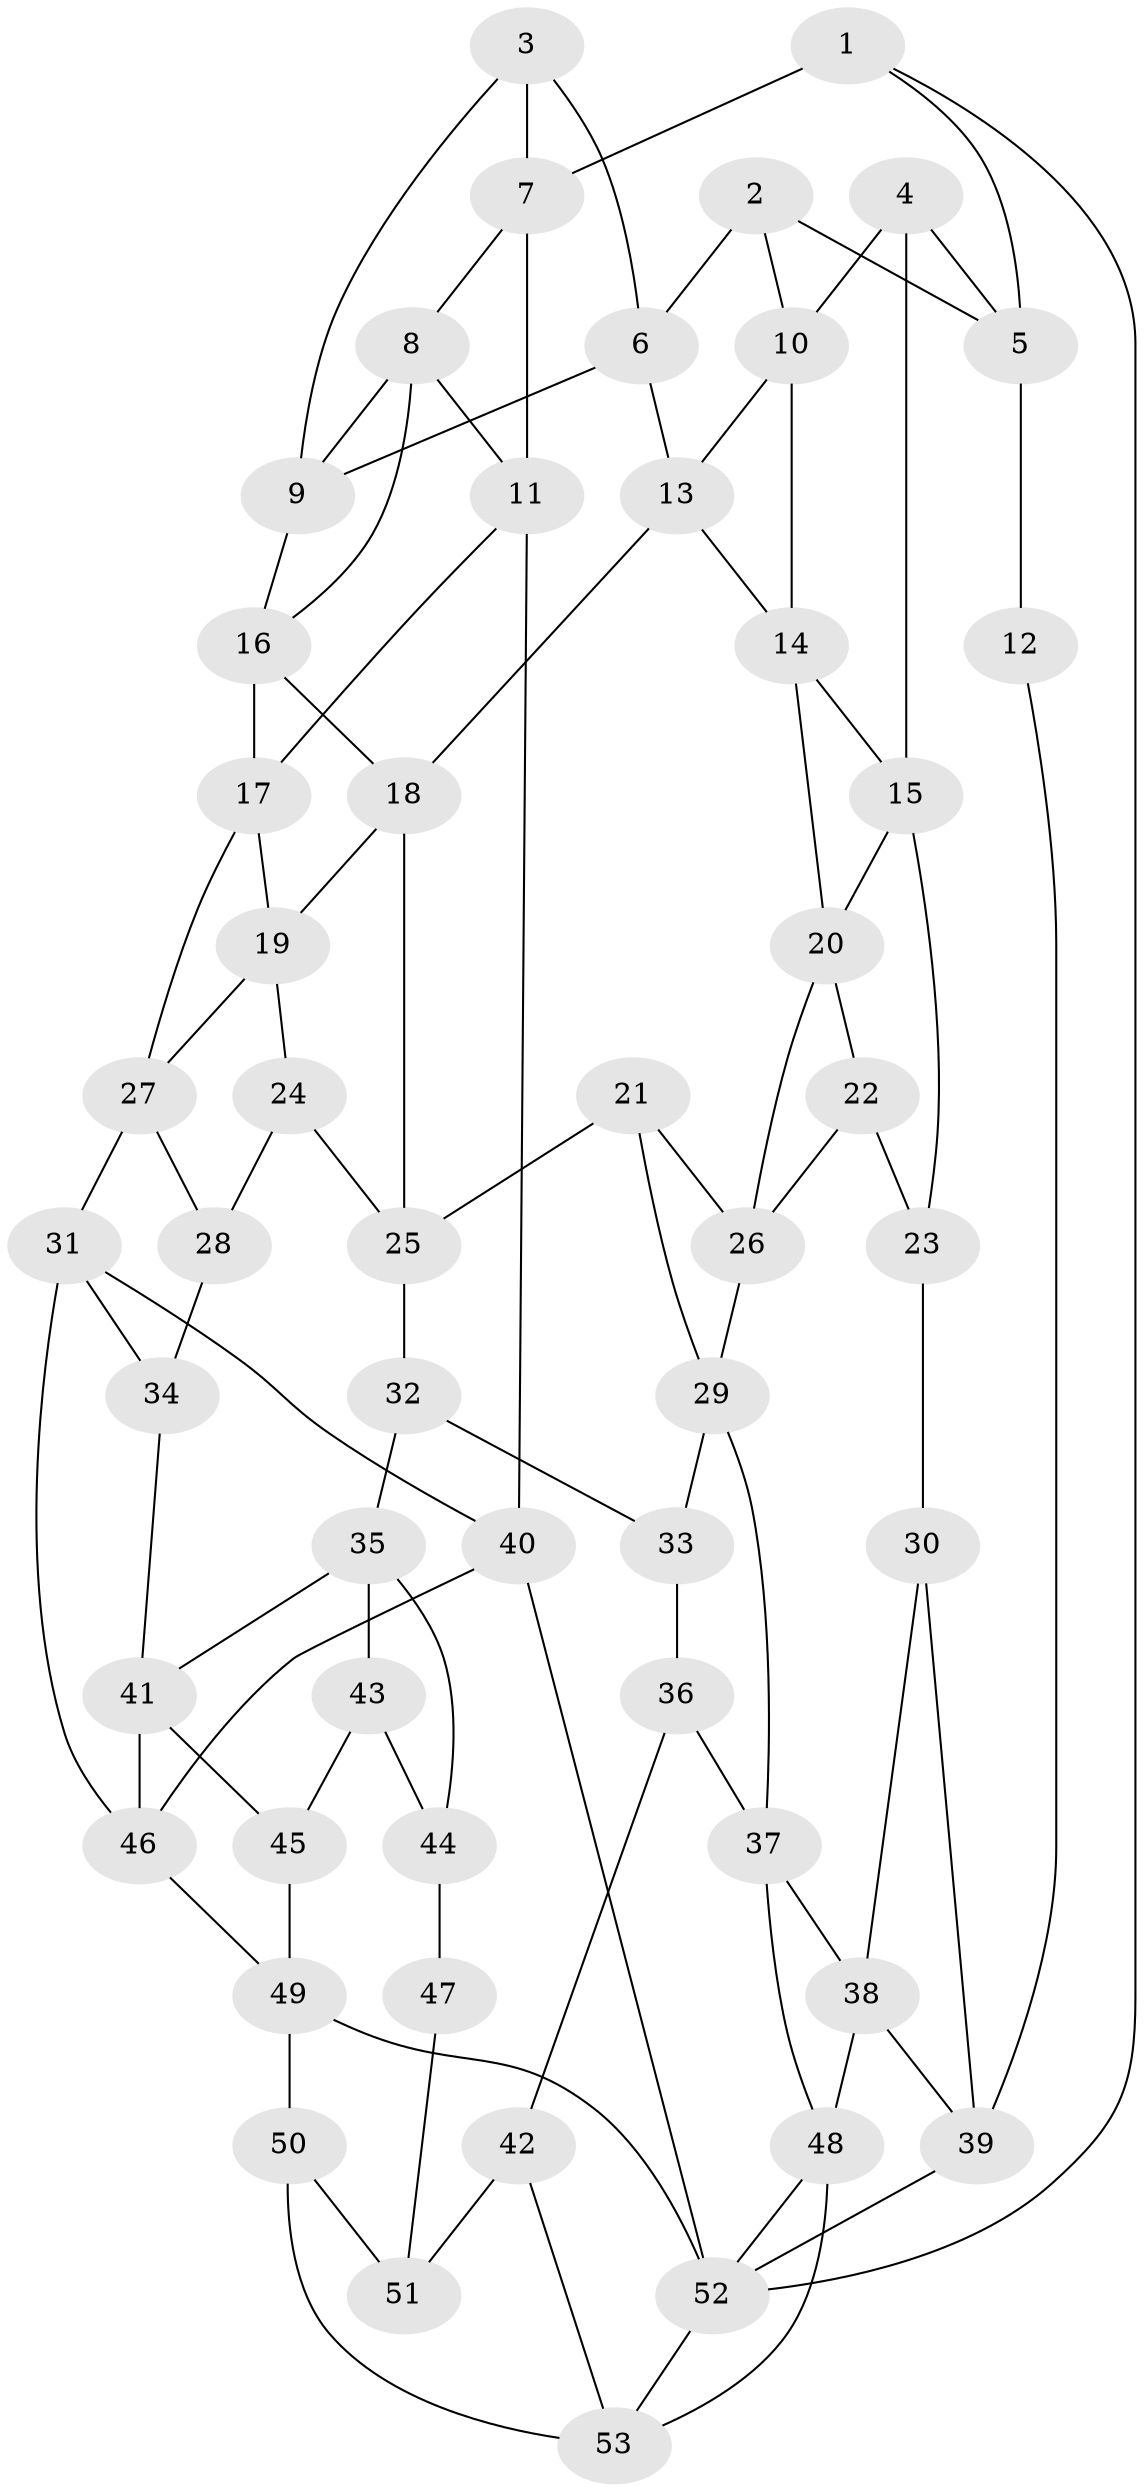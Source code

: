 // original degree distribution, {3: 0.02830188679245283, 6: 0.24528301886792453, 4: 0.2641509433962264, 5: 0.46226415094339623}
// Generated by graph-tools (version 1.1) at 2025/03/03/09/25 03:03:18]
// undirected, 53 vertices, 95 edges
graph export_dot {
graph [start="1"]
  node [color=gray90,style=filled];
  1;
  2;
  3;
  4;
  5;
  6;
  7;
  8;
  9;
  10;
  11;
  12;
  13;
  14;
  15;
  16;
  17;
  18;
  19;
  20;
  21;
  22;
  23;
  24;
  25;
  26;
  27;
  28;
  29;
  30;
  31;
  32;
  33;
  34;
  35;
  36;
  37;
  38;
  39;
  40;
  41;
  42;
  43;
  44;
  45;
  46;
  47;
  48;
  49;
  50;
  51;
  52;
  53;
  1 -- 5 [weight=1.0];
  1 -- 7 [weight=2.0];
  1 -- 52 [weight=1.0];
  2 -- 5 [weight=1.0];
  2 -- 6 [weight=1.0];
  2 -- 10 [weight=1.0];
  3 -- 6 [weight=1.0];
  3 -- 7 [weight=1.0];
  3 -- 9 [weight=1.0];
  4 -- 5 [weight=1.0];
  4 -- 10 [weight=1.0];
  4 -- 15 [weight=1.0];
  5 -- 12 [weight=2.0];
  6 -- 9 [weight=1.0];
  6 -- 13 [weight=1.0];
  7 -- 8 [weight=1.0];
  7 -- 11 [weight=1.0];
  8 -- 9 [weight=1.0];
  8 -- 11 [weight=1.0];
  8 -- 16 [weight=1.0];
  9 -- 16 [weight=1.0];
  10 -- 13 [weight=1.0];
  10 -- 14 [weight=1.0];
  11 -- 17 [weight=1.0];
  11 -- 40 [weight=1.0];
  12 -- 39 [weight=2.0];
  13 -- 14 [weight=1.0];
  13 -- 18 [weight=1.0];
  14 -- 15 [weight=1.0];
  14 -- 20 [weight=1.0];
  15 -- 20 [weight=1.0];
  15 -- 23 [weight=1.0];
  16 -- 17 [weight=1.0];
  16 -- 18 [weight=1.0];
  17 -- 19 [weight=1.0];
  17 -- 27 [weight=1.0];
  18 -- 19 [weight=1.0];
  18 -- 25 [weight=1.0];
  19 -- 24 [weight=1.0];
  19 -- 27 [weight=1.0];
  20 -- 22 [weight=1.0];
  20 -- 26 [weight=1.0];
  21 -- 25 [weight=1.0];
  21 -- 26 [weight=1.0];
  21 -- 29 [weight=1.0];
  22 -- 23 [weight=1.0];
  22 -- 26 [weight=1.0];
  23 -- 30 [weight=2.0];
  24 -- 25 [weight=1.0];
  24 -- 28 [weight=1.0];
  25 -- 32 [weight=1.0];
  26 -- 29 [weight=1.0];
  27 -- 28 [weight=1.0];
  27 -- 31 [weight=1.0];
  28 -- 34 [weight=2.0];
  29 -- 33 [weight=1.0];
  29 -- 37 [weight=1.0];
  30 -- 38 [weight=1.0];
  30 -- 39 [weight=1.0];
  31 -- 34 [weight=1.0];
  31 -- 40 [weight=1.0];
  31 -- 46 [weight=1.0];
  32 -- 33 [weight=1.0];
  32 -- 35 [weight=1.0];
  33 -- 36 [weight=1.0];
  34 -- 41 [weight=1.0];
  35 -- 41 [weight=1.0];
  35 -- 43 [weight=1.0];
  35 -- 44 [weight=1.0];
  36 -- 37 [weight=1.0];
  36 -- 42 [weight=1.0];
  37 -- 38 [weight=1.0];
  37 -- 48 [weight=1.0];
  38 -- 39 [weight=1.0];
  38 -- 48 [weight=1.0];
  39 -- 52 [weight=1.0];
  40 -- 46 [weight=1.0];
  40 -- 52 [weight=1.0];
  41 -- 45 [weight=1.0];
  41 -- 46 [weight=1.0];
  42 -- 51 [weight=1.0];
  42 -- 53 [weight=1.0];
  43 -- 44 [weight=1.0];
  43 -- 45 [weight=2.0];
  44 -- 47 [weight=2.0];
  45 -- 49 [weight=1.0];
  46 -- 49 [weight=1.0];
  47 -- 51 [weight=2.0];
  48 -- 52 [weight=1.0];
  48 -- 53 [weight=1.0];
  49 -- 50 [weight=1.0];
  49 -- 52 [weight=1.0];
  50 -- 51 [weight=1.0];
  50 -- 53 [weight=1.0];
  52 -- 53 [weight=1.0];
}
